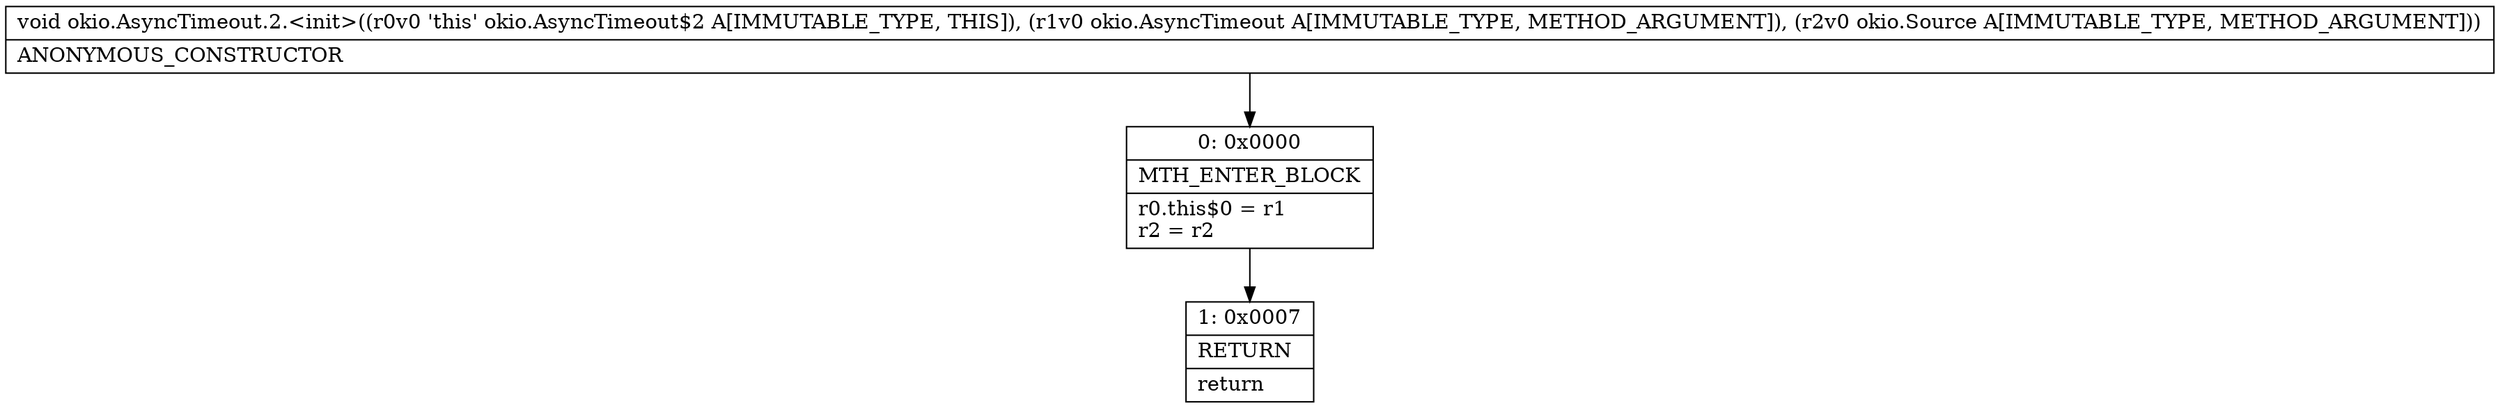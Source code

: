 digraph "CFG forokio.AsyncTimeout.2.\<init\>(Lokio\/AsyncTimeout;Lokio\/Source;)V" {
Node_0 [shape=record,label="{0\:\ 0x0000|MTH_ENTER_BLOCK\l|r0.this$0 = r1\lr2 = r2\l}"];
Node_1 [shape=record,label="{1\:\ 0x0007|RETURN\l|return\l}"];
MethodNode[shape=record,label="{void okio.AsyncTimeout.2.\<init\>((r0v0 'this' okio.AsyncTimeout$2 A[IMMUTABLE_TYPE, THIS]), (r1v0 okio.AsyncTimeout A[IMMUTABLE_TYPE, METHOD_ARGUMENT]), (r2v0 okio.Source A[IMMUTABLE_TYPE, METHOD_ARGUMENT]))  | ANONYMOUS_CONSTRUCTOR\l}"];
MethodNode -> Node_0;
Node_0 -> Node_1;
}

